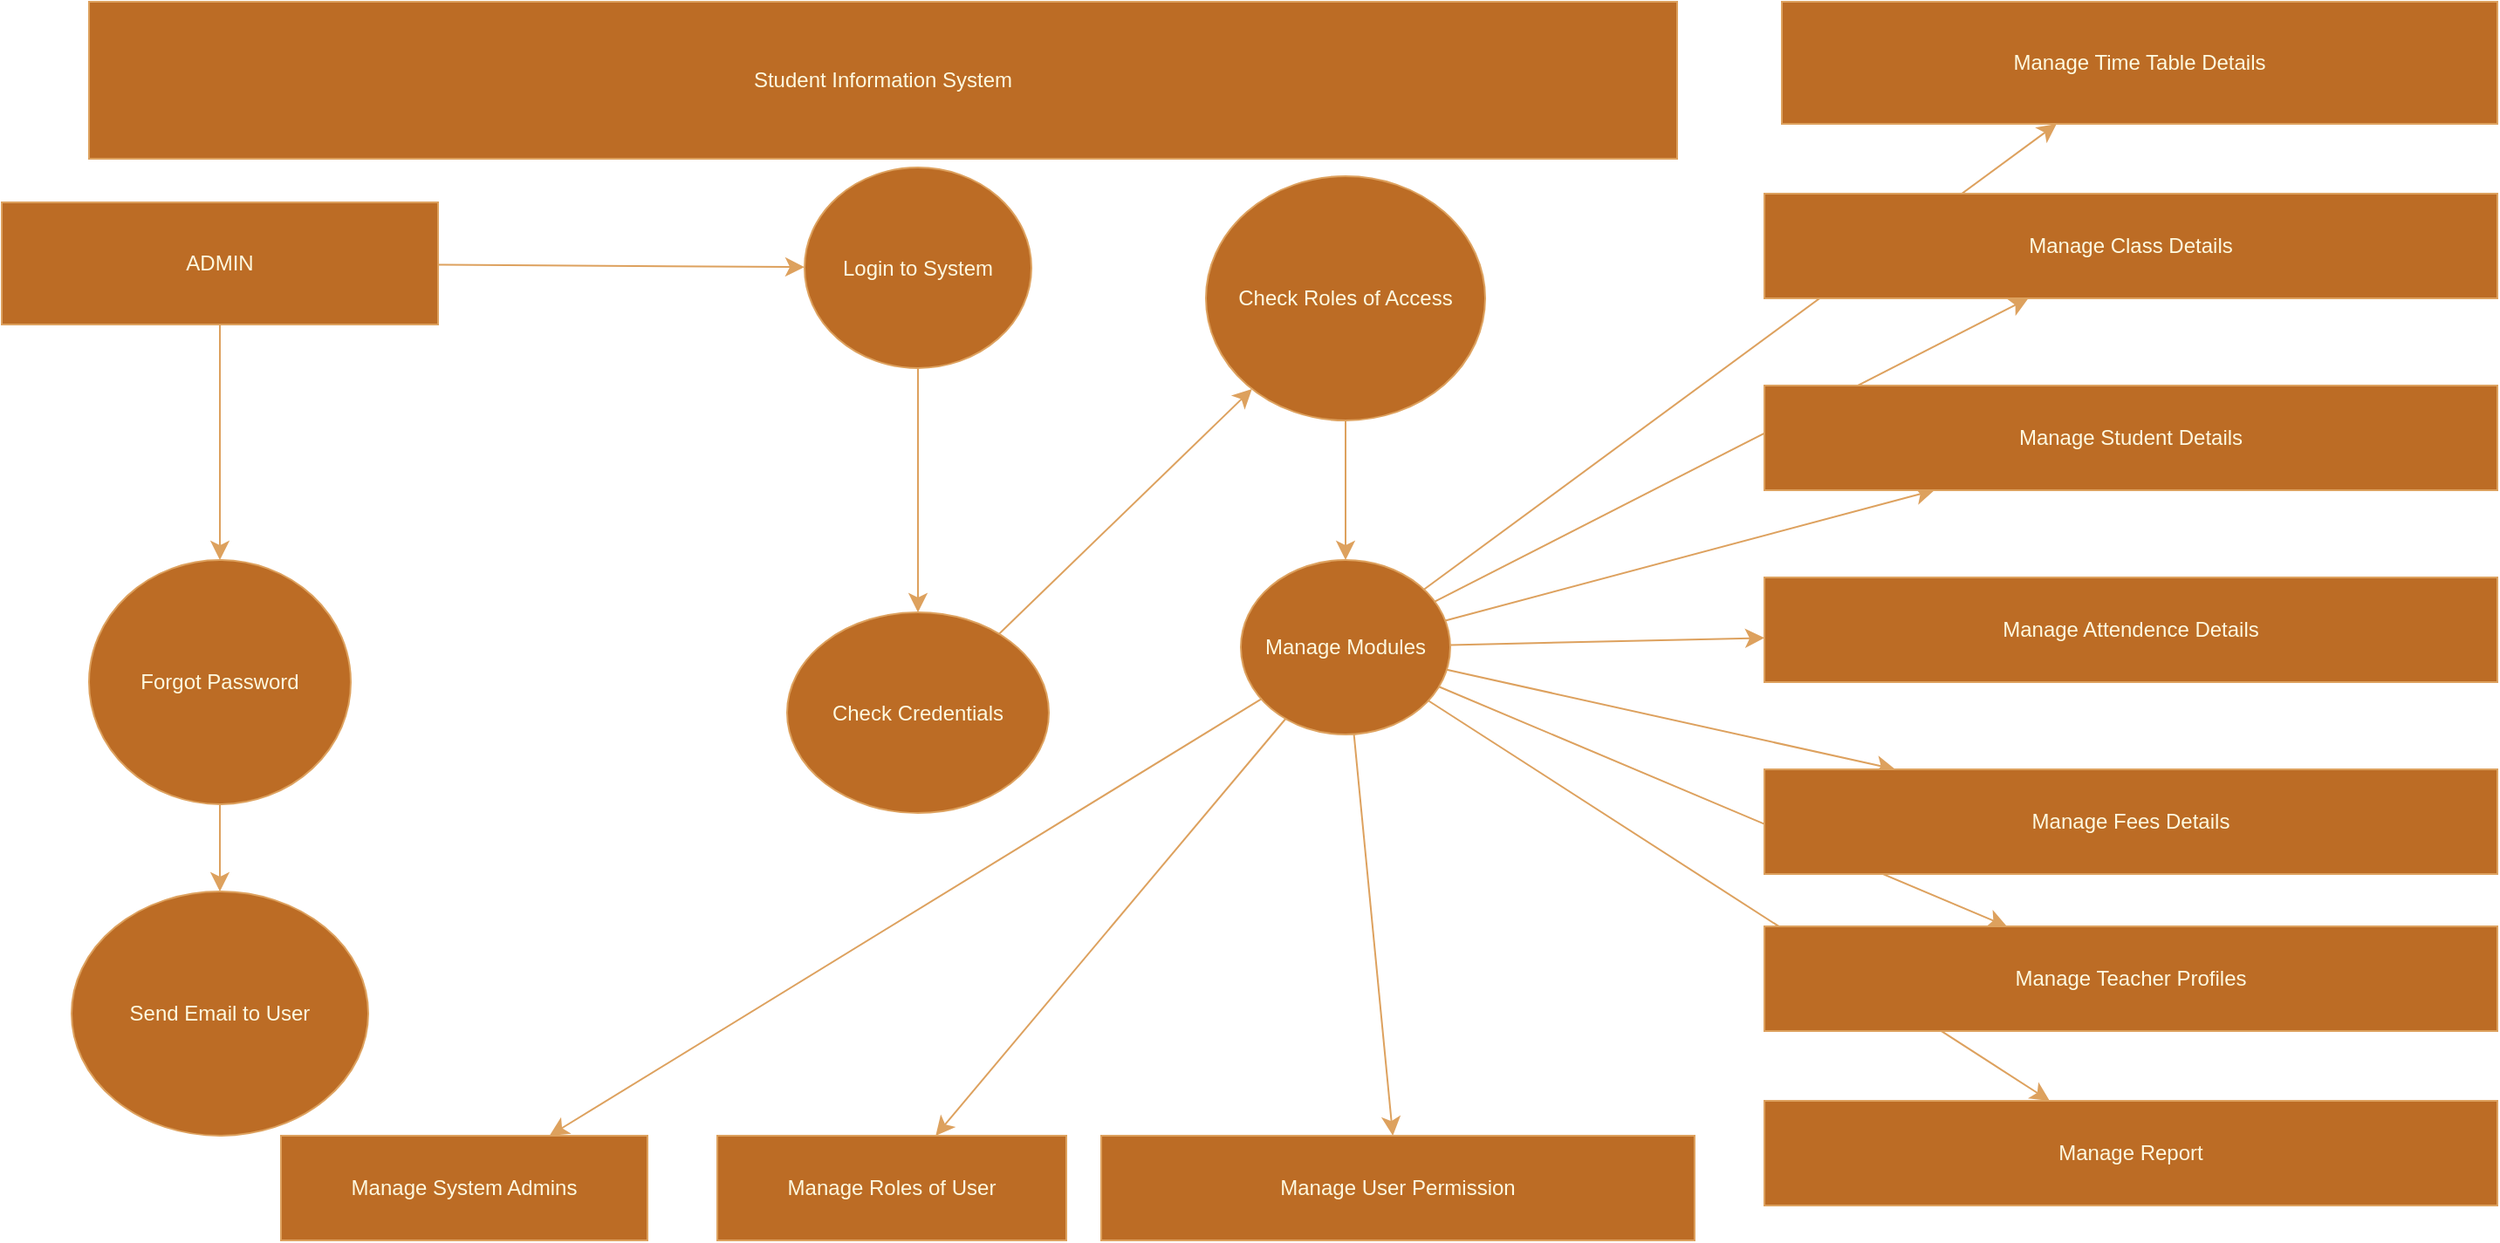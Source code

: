 <mxfile version="28.2.0">
  <diagram name="Page-1" id="B256UyzcbSEi1wImZY_y">
    <mxGraphModel dx="1737" dy="965" grid="1" gridSize="10" guides="1" tooltips="1" connect="1" arrows="1" fold="1" page="1" pageScale="1" pageWidth="850" pageHeight="1100" math="0" shadow="0">
      <root>
        <mxCell id="0" />
        <mxCell id="1" parent="0" />
        <mxCell id="KlxSWnceUSh5aOYCG6R3-1" value="Student Information System" style="rounded=0;whiteSpace=wrap;html=1;labelBackgroundColor=none;fillColor=#BC6C25;strokeColor=#DDA15E;fontColor=#FEFAE0;" vertex="1" parent="1">
          <mxGeometry x="200" y="40" width="910" height="90" as="geometry" />
        </mxCell>
        <mxCell id="KlxSWnceUSh5aOYCG6R3-4" value="" style="edgeStyle=none;curved=1;rounded=0;orthogonalLoop=1;jettySize=auto;html=1;fontSize=12;startSize=8;endSize=8;labelBackgroundColor=none;strokeColor=#DDA15E;fontColor=default;" edge="1" parent="1" source="KlxSWnceUSh5aOYCG6R3-2" target="KlxSWnceUSh5aOYCG6R3-3">
          <mxGeometry relative="1" as="geometry" />
        </mxCell>
        <mxCell id="KlxSWnceUSh5aOYCG6R3-12" value="" style="edgeStyle=none;curved=1;rounded=0;orthogonalLoop=1;jettySize=auto;html=1;fontSize=12;startSize=8;endSize=8;labelBackgroundColor=none;strokeColor=#DDA15E;fontColor=default;" edge="1" parent="1" source="KlxSWnceUSh5aOYCG6R3-2" target="KlxSWnceUSh5aOYCG6R3-11">
          <mxGeometry relative="1" as="geometry" />
        </mxCell>
        <mxCell id="KlxSWnceUSh5aOYCG6R3-2" value="ADMIN" style="rounded=0;whiteSpace=wrap;html=1;labelBackgroundColor=none;fillColor=#BC6C25;strokeColor=#DDA15E;fontColor=#FEFAE0;" vertex="1" parent="1">
          <mxGeometry x="150" y="155" width="250" height="70" as="geometry" />
        </mxCell>
        <mxCell id="KlxSWnceUSh5aOYCG6R3-6" value="" style="edgeStyle=none;curved=1;rounded=0;orthogonalLoop=1;jettySize=auto;html=1;fontSize=12;startSize=8;endSize=8;labelBackgroundColor=none;strokeColor=#DDA15E;fontColor=default;" edge="1" parent="1" source="KlxSWnceUSh5aOYCG6R3-3" target="KlxSWnceUSh5aOYCG6R3-5">
          <mxGeometry relative="1" as="geometry" />
        </mxCell>
        <mxCell id="KlxSWnceUSh5aOYCG6R3-3" value="Login to System" style="ellipse;whiteSpace=wrap;html=1;rounded=0;labelBackgroundColor=none;fillColor=#BC6C25;strokeColor=#DDA15E;fontColor=#FEFAE0;" vertex="1" parent="1">
          <mxGeometry x="610" y="135" width="130" height="115" as="geometry" />
        </mxCell>
        <mxCell id="KlxSWnceUSh5aOYCG6R3-8" value="" style="edgeStyle=none;curved=1;rounded=0;orthogonalLoop=1;jettySize=auto;html=1;fontSize=12;startSize=8;endSize=8;labelBackgroundColor=none;strokeColor=#DDA15E;fontColor=default;" edge="1" parent="1" source="KlxSWnceUSh5aOYCG6R3-5" target="KlxSWnceUSh5aOYCG6R3-7">
          <mxGeometry relative="1" as="geometry" />
        </mxCell>
        <mxCell id="KlxSWnceUSh5aOYCG6R3-5" value="Check Credentials" style="ellipse;whiteSpace=wrap;html=1;rounded=0;labelBackgroundColor=none;fillColor=#BC6C25;strokeColor=#DDA15E;fontColor=#FEFAE0;" vertex="1" parent="1">
          <mxGeometry x="600" y="390" width="150" height="115" as="geometry" />
        </mxCell>
        <mxCell id="KlxSWnceUSh5aOYCG6R3-10" value="" style="edgeStyle=none;curved=1;rounded=0;orthogonalLoop=1;jettySize=auto;html=1;fontSize=12;startSize=8;endSize=8;labelBackgroundColor=none;strokeColor=#DDA15E;fontColor=default;" edge="1" parent="1" source="KlxSWnceUSh5aOYCG6R3-7" target="KlxSWnceUSh5aOYCG6R3-9">
          <mxGeometry relative="1" as="geometry" />
        </mxCell>
        <mxCell id="KlxSWnceUSh5aOYCG6R3-7" value="Check Roles of Access" style="ellipse;whiteSpace=wrap;html=1;rounded=0;labelBackgroundColor=none;fillColor=#BC6C25;strokeColor=#DDA15E;fontColor=#FEFAE0;" vertex="1" parent="1">
          <mxGeometry x="840" y="140" width="160" height="140" as="geometry" />
        </mxCell>
        <mxCell id="KlxSWnceUSh5aOYCG6R3-22" value="" style="edgeStyle=none;curved=1;rounded=0;orthogonalLoop=1;jettySize=auto;html=1;fontSize=12;startSize=8;endSize=8;labelBackgroundColor=none;strokeColor=#DDA15E;fontColor=default;" edge="1" parent="1" source="KlxSWnceUSh5aOYCG6R3-9" target="KlxSWnceUSh5aOYCG6R3-21">
          <mxGeometry relative="1" as="geometry" />
        </mxCell>
        <mxCell id="KlxSWnceUSh5aOYCG6R3-24" value="" style="edgeStyle=none;curved=1;rounded=0;orthogonalLoop=1;jettySize=auto;html=1;fontSize=12;startSize=8;endSize=8;labelBackgroundColor=none;strokeColor=#DDA15E;fontColor=default;" edge="1" parent="1" source="KlxSWnceUSh5aOYCG6R3-9" target="KlxSWnceUSh5aOYCG6R3-23">
          <mxGeometry relative="1" as="geometry" />
        </mxCell>
        <mxCell id="KlxSWnceUSh5aOYCG6R3-26" value="" style="edgeStyle=none;curved=1;rounded=0;orthogonalLoop=1;jettySize=auto;html=1;fontSize=12;startSize=8;endSize=8;labelBackgroundColor=none;strokeColor=#DDA15E;fontColor=default;" edge="1" parent="1" source="KlxSWnceUSh5aOYCG6R3-9" target="KlxSWnceUSh5aOYCG6R3-25">
          <mxGeometry relative="1" as="geometry" />
        </mxCell>
        <mxCell id="KlxSWnceUSh5aOYCG6R3-28" value="" style="edgeStyle=none;curved=1;rounded=0;orthogonalLoop=1;jettySize=auto;html=1;fontSize=12;startSize=8;endSize=8;labelBackgroundColor=none;strokeColor=#DDA15E;fontColor=default;" edge="1" parent="1" source="KlxSWnceUSh5aOYCG6R3-9" target="KlxSWnceUSh5aOYCG6R3-27">
          <mxGeometry relative="1" as="geometry" />
        </mxCell>
        <mxCell id="KlxSWnceUSh5aOYCG6R3-30" value="" style="edgeStyle=none;curved=1;rounded=0;orthogonalLoop=1;jettySize=auto;html=1;fontSize=12;startSize=8;endSize=8;labelBackgroundColor=none;strokeColor=#DDA15E;fontColor=default;" edge="1" parent="1" source="KlxSWnceUSh5aOYCG6R3-9" target="KlxSWnceUSh5aOYCG6R3-29">
          <mxGeometry relative="1" as="geometry" />
        </mxCell>
        <mxCell id="KlxSWnceUSh5aOYCG6R3-32" value="" style="edgeStyle=none;curved=1;rounded=0;orthogonalLoop=1;jettySize=auto;html=1;fontSize=12;startSize=8;endSize=8;labelBackgroundColor=none;strokeColor=#DDA15E;fontColor=default;" edge="1" parent="1" source="KlxSWnceUSh5aOYCG6R3-9" target="KlxSWnceUSh5aOYCG6R3-31">
          <mxGeometry relative="1" as="geometry" />
        </mxCell>
        <mxCell id="KlxSWnceUSh5aOYCG6R3-35" value="" style="edgeStyle=none;curved=1;rounded=0;orthogonalLoop=1;jettySize=auto;html=1;fontSize=12;startSize=8;endSize=8;labelBackgroundColor=none;strokeColor=#DDA15E;fontColor=default;" edge="1" parent="1" source="KlxSWnceUSh5aOYCG6R3-9" target="KlxSWnceUSh5aOYCG6R3-34">
          <mxGeometry relative="1" as="geometry" />
        </mxCell>
        <mxCell id="KlxSWnceUSh5aOYCG6R3-37" value="" style="edgeStyle=none;curved=1;rounded=0;orthogonalLoop=1;jettySize=auto;html=1;fontSize=12;startSize=8;endSize=8;labelBackgroundColor=none;strokeColor=#DDA15E;fontColor=default;" edge="1" parent="1" source="KlxSWnceUSh5aOYCG6R3-9" target="KlxSWnceUSh5aOYCG6R3-36">
          <mxGeometry relative="1" as="geometry" />
        </mxCell>
        <mxCell id="KlxSWnceUSh5aOYCG6R3-39" value="" style="edgeStyle=none;curved=1;rounded=0;orthogonalLoop=1;jettySize=auto;html=1;fontSize=12;startSize=8;endSize=8;labelBackgroundColor=none;strokeColor=#DDA15E;fontColor=default;" edge="1" parent="1" source="KlxSWnceUSh5aOYCG6R3-9" target="KlxSWnceUSh5aOYCG6R3-38">
          <mxGeometry relative="1" as="geometry" />
        </mxCell>
        <mxCell id="KlxSWnceUSh5aOYCG6R3-42" value="" style="edgeStyle=none;curved=1;rounded=0;orthogonalLoop=1;jettySize=auto;html=1;fontSize=12;startSize=8;endSize=8;labelBackgroundColor=none;strokeColor=#DDA15E;fontColor=default;" edge="1" parent="1" source="KlxSWnceUSh5aOYCG6R3-9" target="KlxSWnceUSh5aOYCG6R3-41">
          <mxGeometry relative="1" as="geometry" />
        </mxCell>
        <mxCell id="KlxSWnceUSh5aOYCG6R3-9" value="Manage Modules" style="ellipse;whiteSpace=wrap;html=1;rounded=0;labelBackgroundColor=none;fillColor=#BC6C25;strokeColor=#DDA15E;fontColor=#FEFAE0;" vertex="1" parent="1">
          <mxGeometry x="860" y="360" width="120" height="100" as="geometry" />
        </mxCell>
        <mxCell id="KlxSWnceUSh5aOYCG6R3-14" value="" style="edgeStyle=none;curved=1;rounded=0;orthogonalLoop=1;jettySize=auto;html=1;fontSize=12;startSize=8;endSize=8;labelBackgroundColor=none;strokeColor=#DDA15E;fontColor=default;" edge="1" parent="1" source="KlxSWnceUSh5aOYCG6R3-11" target="KlxSWnceUSh5aOYCG6R3-13">
          <mxGeometry relative="1" as="geometry" />
        </mxCell>
        <mxCell id="KlxSWnceUSh5aOYCG6R3-11" value="Forgot Password" style="ellipse;whiteSpace=wrap;html=1;rounded=0;labelBackgroundColor=none;fillColor=#BC6C25;strokeColor=#DDA15E;fontColor=#FEFAE0;" vertex="1" parent="1">
          <mxGeometry x="200" y="360" width="150" height="140" as="geometry" />
        </mxCell>
        <mxCell id="KlxSWnceUSh5aOYCG6R3-13" value="Send Email to User" style="ellipse;whiteSpace=wrap;html=1;rounded=0;labelBackgroundColor=none;fillColor=#BC6C25;strokeColor=#DDA15E;fontColor=#FEFAE0;" vertex="1" parent="1">
          <mxGeometry x="190" y="550" width="170" height="140" as="geometry" />
        </mxCell>
        <mxCell id="KlxSWnceUSh5aOYCG6R3-21" value="Manage System Admins" style="rounded=0;whiteSpace=wrap;html=1;labelBackgroundColor=none;fillColor=#BC6C25;strokeColor=#DDA15E;fontColor=#FEFAE0;" vertex="1" parent="1">
          <mxGeometry x="310" y="690" width="210" height="60" as="geometry" />
        </mxCell>
        <mxCell id="KlxSWnceUSh5aOYCG6R3-23" value="Manage Roles of User" style="rounded=0;whiteSpace=wrap;html=1;labelBackgroundColor=none;fillColor=#BC6C25;strokeColor=#DDA15E;fontColor=#FEFAE0;" vertex="1" parent="1">
          <mxGeometry x="560" y="690" width="200" height="60" as="geometry" />
        </mxCell>
        <mxCell id="KlxSWnceUSh5aOYCG6R3-25" value="Manage User Permission" style="rounded=0;whiteSpace=wrap;html=1;labelBackgroundColor=none;fillColor=#BC6C25;strokeColor=#DDA15E;fontColor=#FEFAE0;" vertex="1" parent="1">
          <mxGeometry x="780" y="690" width="340" height="60" as="geometry" />
        </mxCell>
        <mxCell id="KlxSWnceUSh5aOYCG6R3-27" value="Manage Report" style="rounded=0;whiteSpace=wrap;html=1;labelBackgroundColor=none;fillColor=#BC6C25;strokeColor=#DDA15E;fontColor=#FEFAE0;" vertex="1" parent="1">
          <mxGeometry x="1160" y="670" width="420" height="60" as="geometry" />
        </mxCell>
        <mxCell id="KlxSWnceUSh5aOYCG6R3-29" value="Manage Teacher Profiles" style="whiteSpace=wrap;html=1;rounded=0;labelBackgroundColor=none;fillColor=#BC6C25;strokeColor=#DDA15E;fontColor=#FEFAE0;" vertex="1" parent="1">
          <mxGeometry x="1160" y="570" width="420" height="60" as="geometry" />
        </mxCell>
        <mxCell id="KlxSWnceUSh5aOYCG6R3-31" value="Manage Fees Details" style="whiteSpace=wrap;html=1;rounded=0;labelBackgroundColor=none;fillColor=#BC6C25;strokeColor=#DDA15E;fontColor=#FEFAE0;" vertex="1" parent="1">
          <mxGeometry x="1160" y="480" width="420" height="60" as="geometry" />
        </mxCell>
        <mxCell id="KlxSWnceUSh5aOYCG6R3-34" value="Manage Time Table Details" style="whiteSpace=wrap;html=1;rounded=0;labelBackgroundColor=none;fillColor=#BC6C25;strokeColor=#DDA15E;fontColor=#FEFAE0;" vertex="1" parent="1">
          <mxGeometry x="1170" y="40" width="410" height="70" as="geometry" />
        </mxCell>
        <mxCell id="KlxSWnceUSh5aOYCG6R3-36" value="Manage Class Details" style="whiteSpace=wrap;html=1;rounded=0;labelBackgroundColor=none;fillColor=#BC6C25;strokeColor=#DDA15E;fontColor=#FEFAE0;" vertex="1" parent="1">
          <mxGeometry x="1160" y="150" width="420" height="60" as="geometry" />
        </mxCell>
        <mxCell id="KlxSWnceUSh5aOYCG6R3-38" value="Manage Student Details" style="whiteSpace=wrap;html=1;rounded=0;labelBackgroundColor=none;fillColor=#BC6C25;strokeColor=#DDA15E;fontColor=#FEFAE0;" vertex="1" parent="1">
          <mxGeometry x="1160" y="260" width="420" height="60" as="geometry" />
        </mxCell>
        <mxCell id="KlxSWnceUSh5aOYCG6R3-41" value="Manage Attendence Details" style="whiteSpace=wrap;html=1;rounded=0;labelBackgroundColor=none;fillColor=#BC6C25;strokeColor=#DDA15E;fontColor=#FEFAE0;" vertex="1" parent="1">
          <mxGeometry x="1160" y="370" width="420" height="60" as="geometry" />
        </mxCell>
      </root>
    </mxGraphModel>
  </diagram>
</mxfile>
